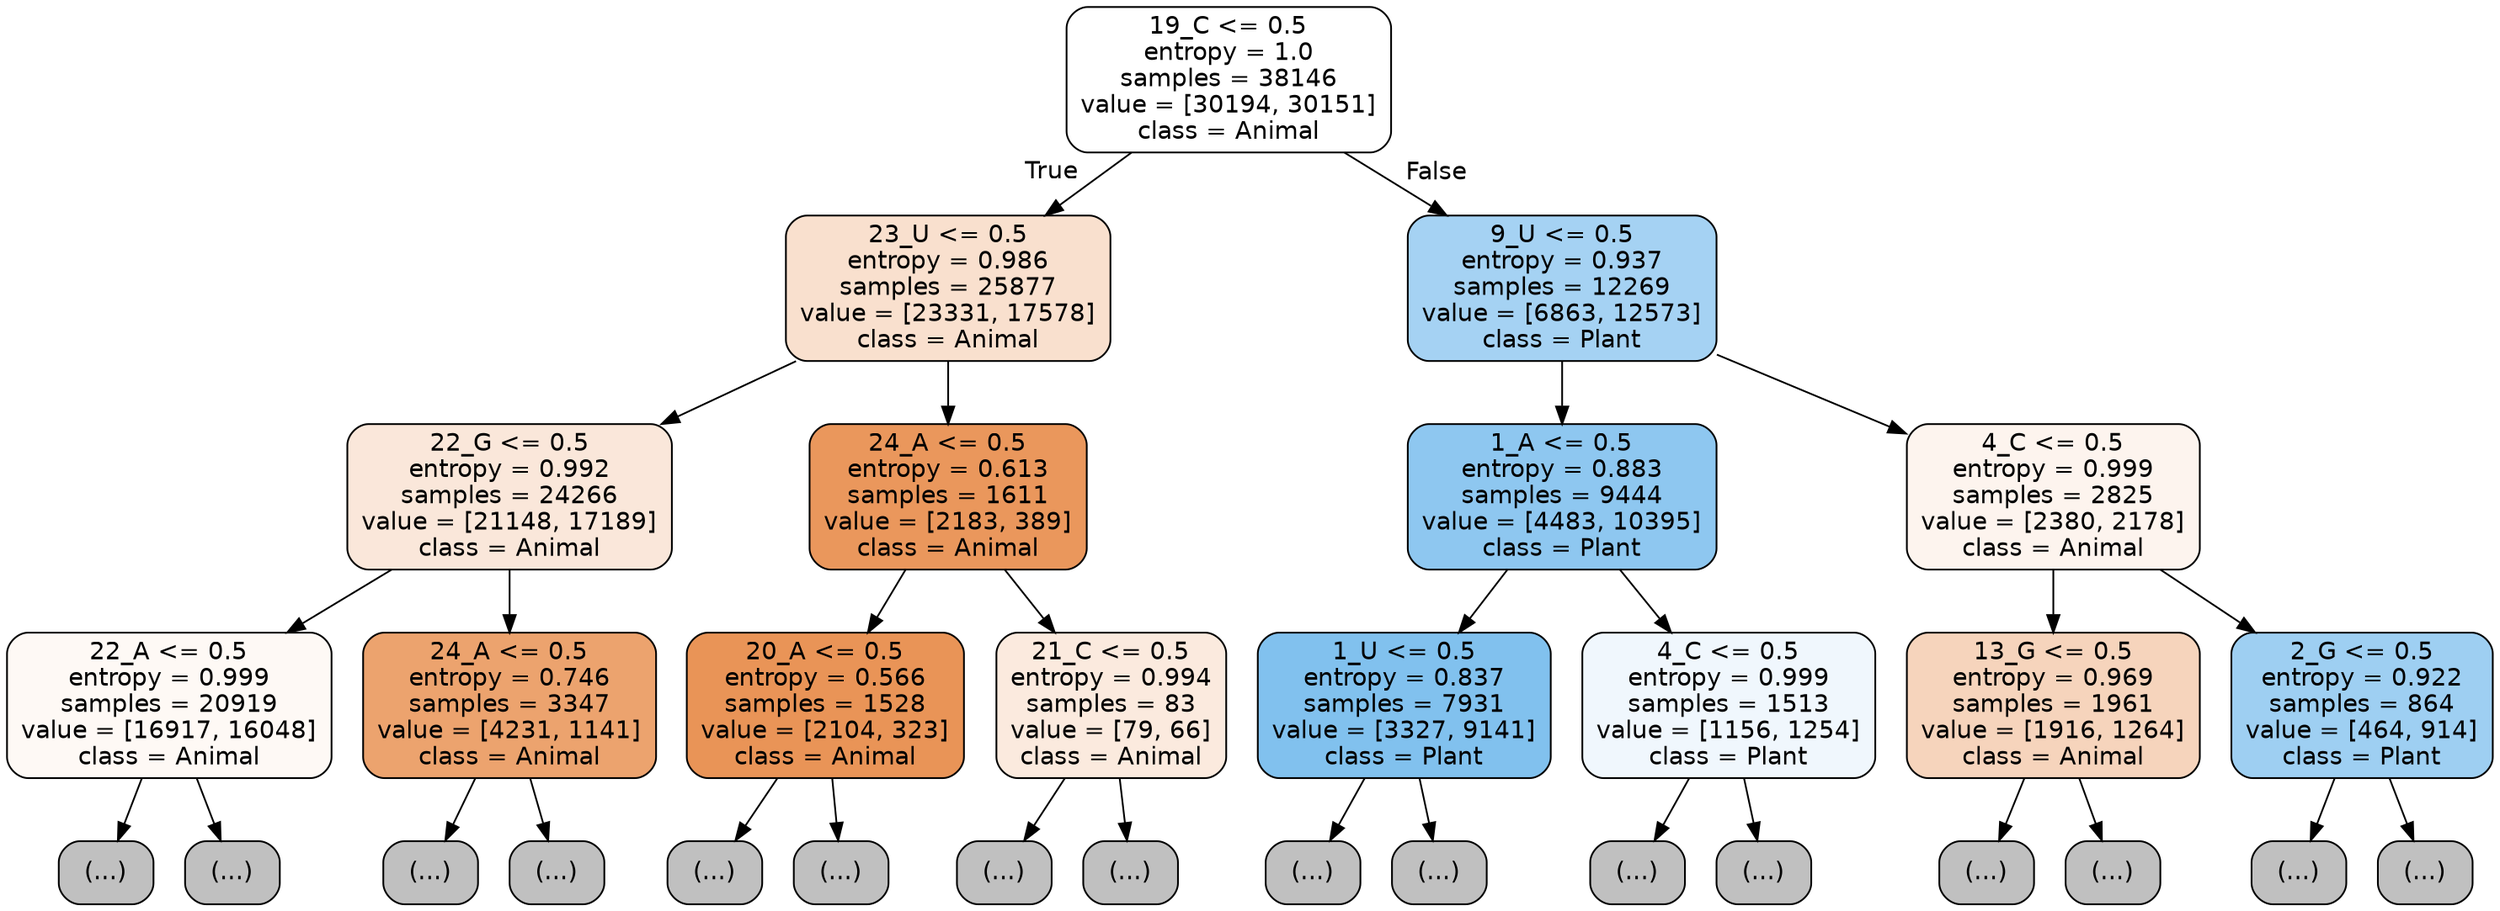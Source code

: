 digraph Tree {
node [shape=box, style="filled, rounded", color="black", fontname="helvetica"] ;
edge [fontname="helvetica"] ;
0 [label="19_C <= 0.5\nentropy = 1.0\nsamples = 38146\nvalue = [30194, 30151]\nclass = Animal", fillcolor="#ffffff"] ;
1 [label="23_U <= 0.5\nentropy = 0.986\nsamples = 25877\nvalue = [23331, 17578]\nclass = Animal", fillcolor="#f9e0ce"] ;
0 -> 1 [labeldistance=2.5, labelangle=45, headlabel="True"] ;
2 [label="22_G <= 0.5\nentropy = 0.992\nsamples = 24266\nvalue = [21148, 17189]\nclass = Animal", fillcolor="#fae7da"] ;
1 -> 2 ;
3 [label="22_A <= 0.5\nentropy = 0.999\nsamples = 20919\nvalue = [16917, 16048]\nclass = Animal", fillcolor="#fef9f5"] ;
2 -> 3 ;
4 [label="(...)", fillcolor="#C0C0C0"] ;
3 -> 4 ;
9493 [label="(...)", fillcolor="#C0C0C0"] ;
3 -> 9493 ;
10756 [label="24_A <= 0.5\nentropy = 0.746\nsamples = 3347\nvalue = [4231, 1141]\nclass = Animal", fillcolor="#eca36e"] ;
2 -> 10756 ;
10757 [label="(...)", fillcolor="#C0C0C0"] ;
10756 -> 10757 ;
12068 [label="(...)", fillcolor="#C0C0C0"] ;
10756 -> 12068 ;
12125 [label="24_A <= 0.5\nentropy = 0.613\nsamples = 1611\nvalue = [2183, 389]\nclass = Animal", fillcolor="#ea975c"] ;
1 -> 12125 ;
12126 [label="20_A <= 0.5\nentropy = 0.566\nsamples = 1528\nvalue = [2104, 323]\nclass = Animal", fillcolor="#e99457"] ;
12125 -> 12126 ;
12127 [label="(...)", fillcolor="#C0C0C0"] ;
12126 -> 12127 ;
12516 [label="(...)", fillcolor="#C0C0C0"] ;
12126 -> 12516 ;
12629 [label="21_C <= 0.5\nentropy = 0.994\nsamples = 83\nvalue = [79, 66]\nclass = Animal", fillcolor="#fbeade"] ;
12125 -> 12629 ;
12630 [label="(...)", fillcolor="#C0C0C0"] ;
12629 -> 12630 ;
12677 [label="(...)", fillcolor="#C0C0C0"] ;
12629 -> 12677 ;
12686 [label="9_U <= 0.5\nentropy = 0.937\nsamples = 12269\nvalue = [6863, 12573]\nclass = Plant", fillcolor="#a5d2f3"] ;
0 -> 12686 [labeldistance=2.5, labelangle=-45, headlabel="False"] ;
12687 [label="1_A <= 0.5\nentropy = 0.883\nsamples = 9444\nvalue = [4483, 10395]\nclass = Plant", fillcolor="#8ec7f0"] ;
12686 -> 12687 ;
12688 [label="1_U <= 0.5\nentropy = 0.837\nsamples = 7931\nvalue = [3327, 9141]\nclass = Plant", fillcolor="#81c1ee"] ;
12687 -> 12688 ;
12689 [label="(...)", fillcolor="#C0C0C0"] ;
12688 -> 12689 ;
13714 [label="(...)", fillcolor="#C0C0C0"] ;
12688 -> 13714 ;
15025 [label="4_C <= 0.5\nentropy = 0.999\nsamples = 1513\nvalue = [1156, 1254]\nclass = Plant", fillcolor="#f0f7fd"] ;
12687 -> 15025 ;
15026 [label="(...)", fillcolor="#C0C0C0"] ;
15025 -> 15026 ;
15591 [label="(...)", fillcolor="#C0C0C0"] ;
15025 -> 15591 ;
15750 [label="4_C <= 0.5\nentropy = 0.999\nsamples = 2825\nvalue = [2380, 2178]\nclass = Animal", fillcolor="#fdf4ee"] ;
12686 -> 15750 ;
15751 [label="13_G <= 0.5\nentropy = 0.969\nsamples = 1961\nvalue = [1916, 1264]\nclass = Animal", fillcolor="#f6d4bc"] ;
15750 -> 15751 ;
15752 [label="(...)", fillcolor="#C0C0C0"] ;
15751 -> 15752 ;
16399 [label="(...)", fillcolor="#C0C0C0"] ;
15751 -> 16399 ;
16622 [label="2_G <= 0.5\nentropy = 0.922\nsamples = 864\nvalue = [464, 914]\nclass = Plant", fillcolor="#9ecff2"] ;
15750 -> 16622 ;
16623 [label="(...)", fillcolor="#C0C0C0"] ;
16622 -> 16623 ;
16878 [label="(...)", fillcolor="#C0C0C0"] ;
16622 -> 16878 ;
}